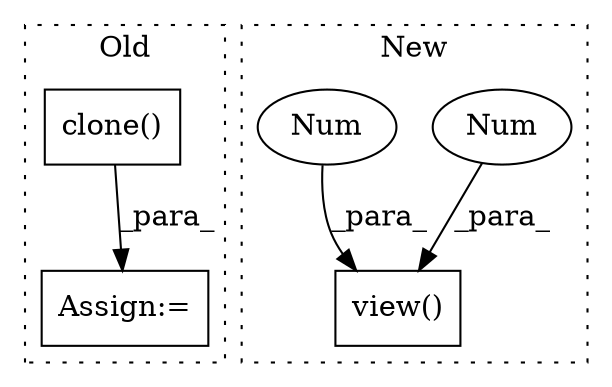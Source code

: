 digraph G {
subgraph cluster0 {
1 [label="clone()" a="75" s="2827" l="17" shape="box"];
4 [label="Assign:=" a="68" s="2824" l="3" shape="box"];
label = "Old";
style="dotted";
}
subgraph cluster1 {
2 [label="view()" a="75" s="2702,2723" l="16,1" shape="box"];
3 [label="Num" a="76" s="2718" l="2" shape="ellipse"];
5 [label="Num" a="76" s="2722" l="1" shape="ellipse"];
label = "New";
style="dotted";
}
1 -> 4 [label="_para_"];
3 -> 2 [label="_para_"];
5 -> 2 [label="_para_"];
}